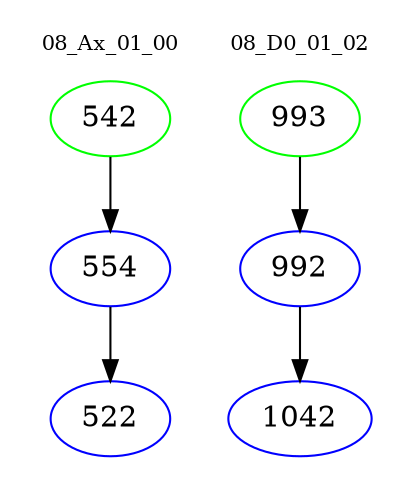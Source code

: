 digraph{
subgraph cluster_0 {
color = white
label = "08_Ax_01_00";
fontsize=10;
T0_542 [label="542", color="green"]
T0_542 -> T0_554 [color="black"]
T0_554 [label="554", color="blue"]
T0_554 -> T0_522 [color="black"]
T0_522 [label="522", color="blue"]
}
subgraph cluster_1 {
color = white
label = "08_D0_01_02";
fontsize=10;
T1_993 [label="993", color="green"]
T1_993 -> T1_992 [color="black"]
T1_992 [label="992", color="blue"]
T1_992 -> T1_1042 [color="black"]
T1_1042 [label="1042", color="blue"]
}
}
